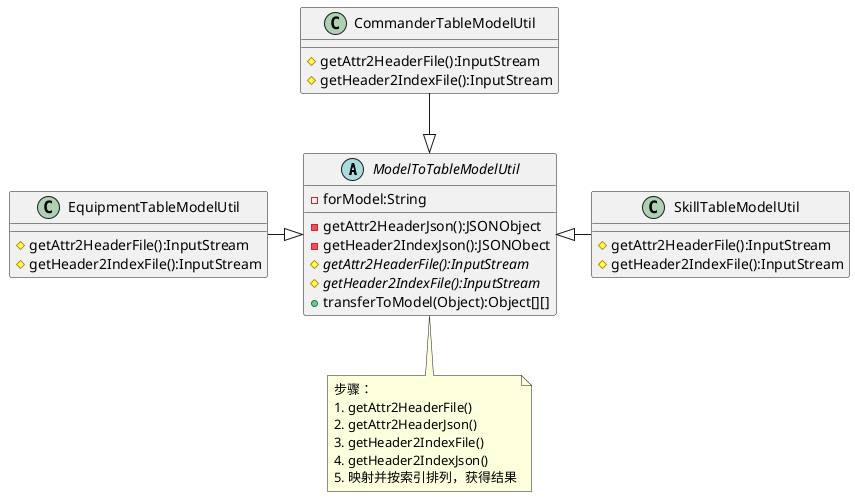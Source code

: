 @startuml template-method-pattern

abstract class ModelToTableModelUtil{
  - forModel:String
  - getAttr2HeaderJson():JSONObject
  - getHeader2IndexJson():JSONObect
  {abstract} # getAttr2HeaderFile():InputStream
  {abstract} # getHeader2IndexFile():InputStream
  + transferToModel(Object):Object[][]
}

note bottom of ModelToTableModelUtil: 步骤：\n1. getAttr2HeaderFile()\n2. getAttr2HeaderJson()\n3. getHeader2IndexFile()\n4. getHeader2IndexJson()\n5. 映射并按索引排列，获得结果

class CommanderTableModelUtil {
  # getAttr2HeaderFile():InputStream
  # getHeader2IndexFile():InputStream
}

class EquipmentTableModelUtil  {
  # getAttr2HeaderFile():InputStream
  # getHeader2IndexFile():InputStream
}

class SkillTableModelUtil {
  # getAttr2HeaderFile():InputStream
  # getHeader2IndexFile():InputStream
}

CommanderTableModelUtil --|> ModelToTableModelUtil
EquipmentTableModelUtil -|> ModelToTableModelUtil
ModelToTableModelUtil <|- SkillTableModelUtil

@enduml